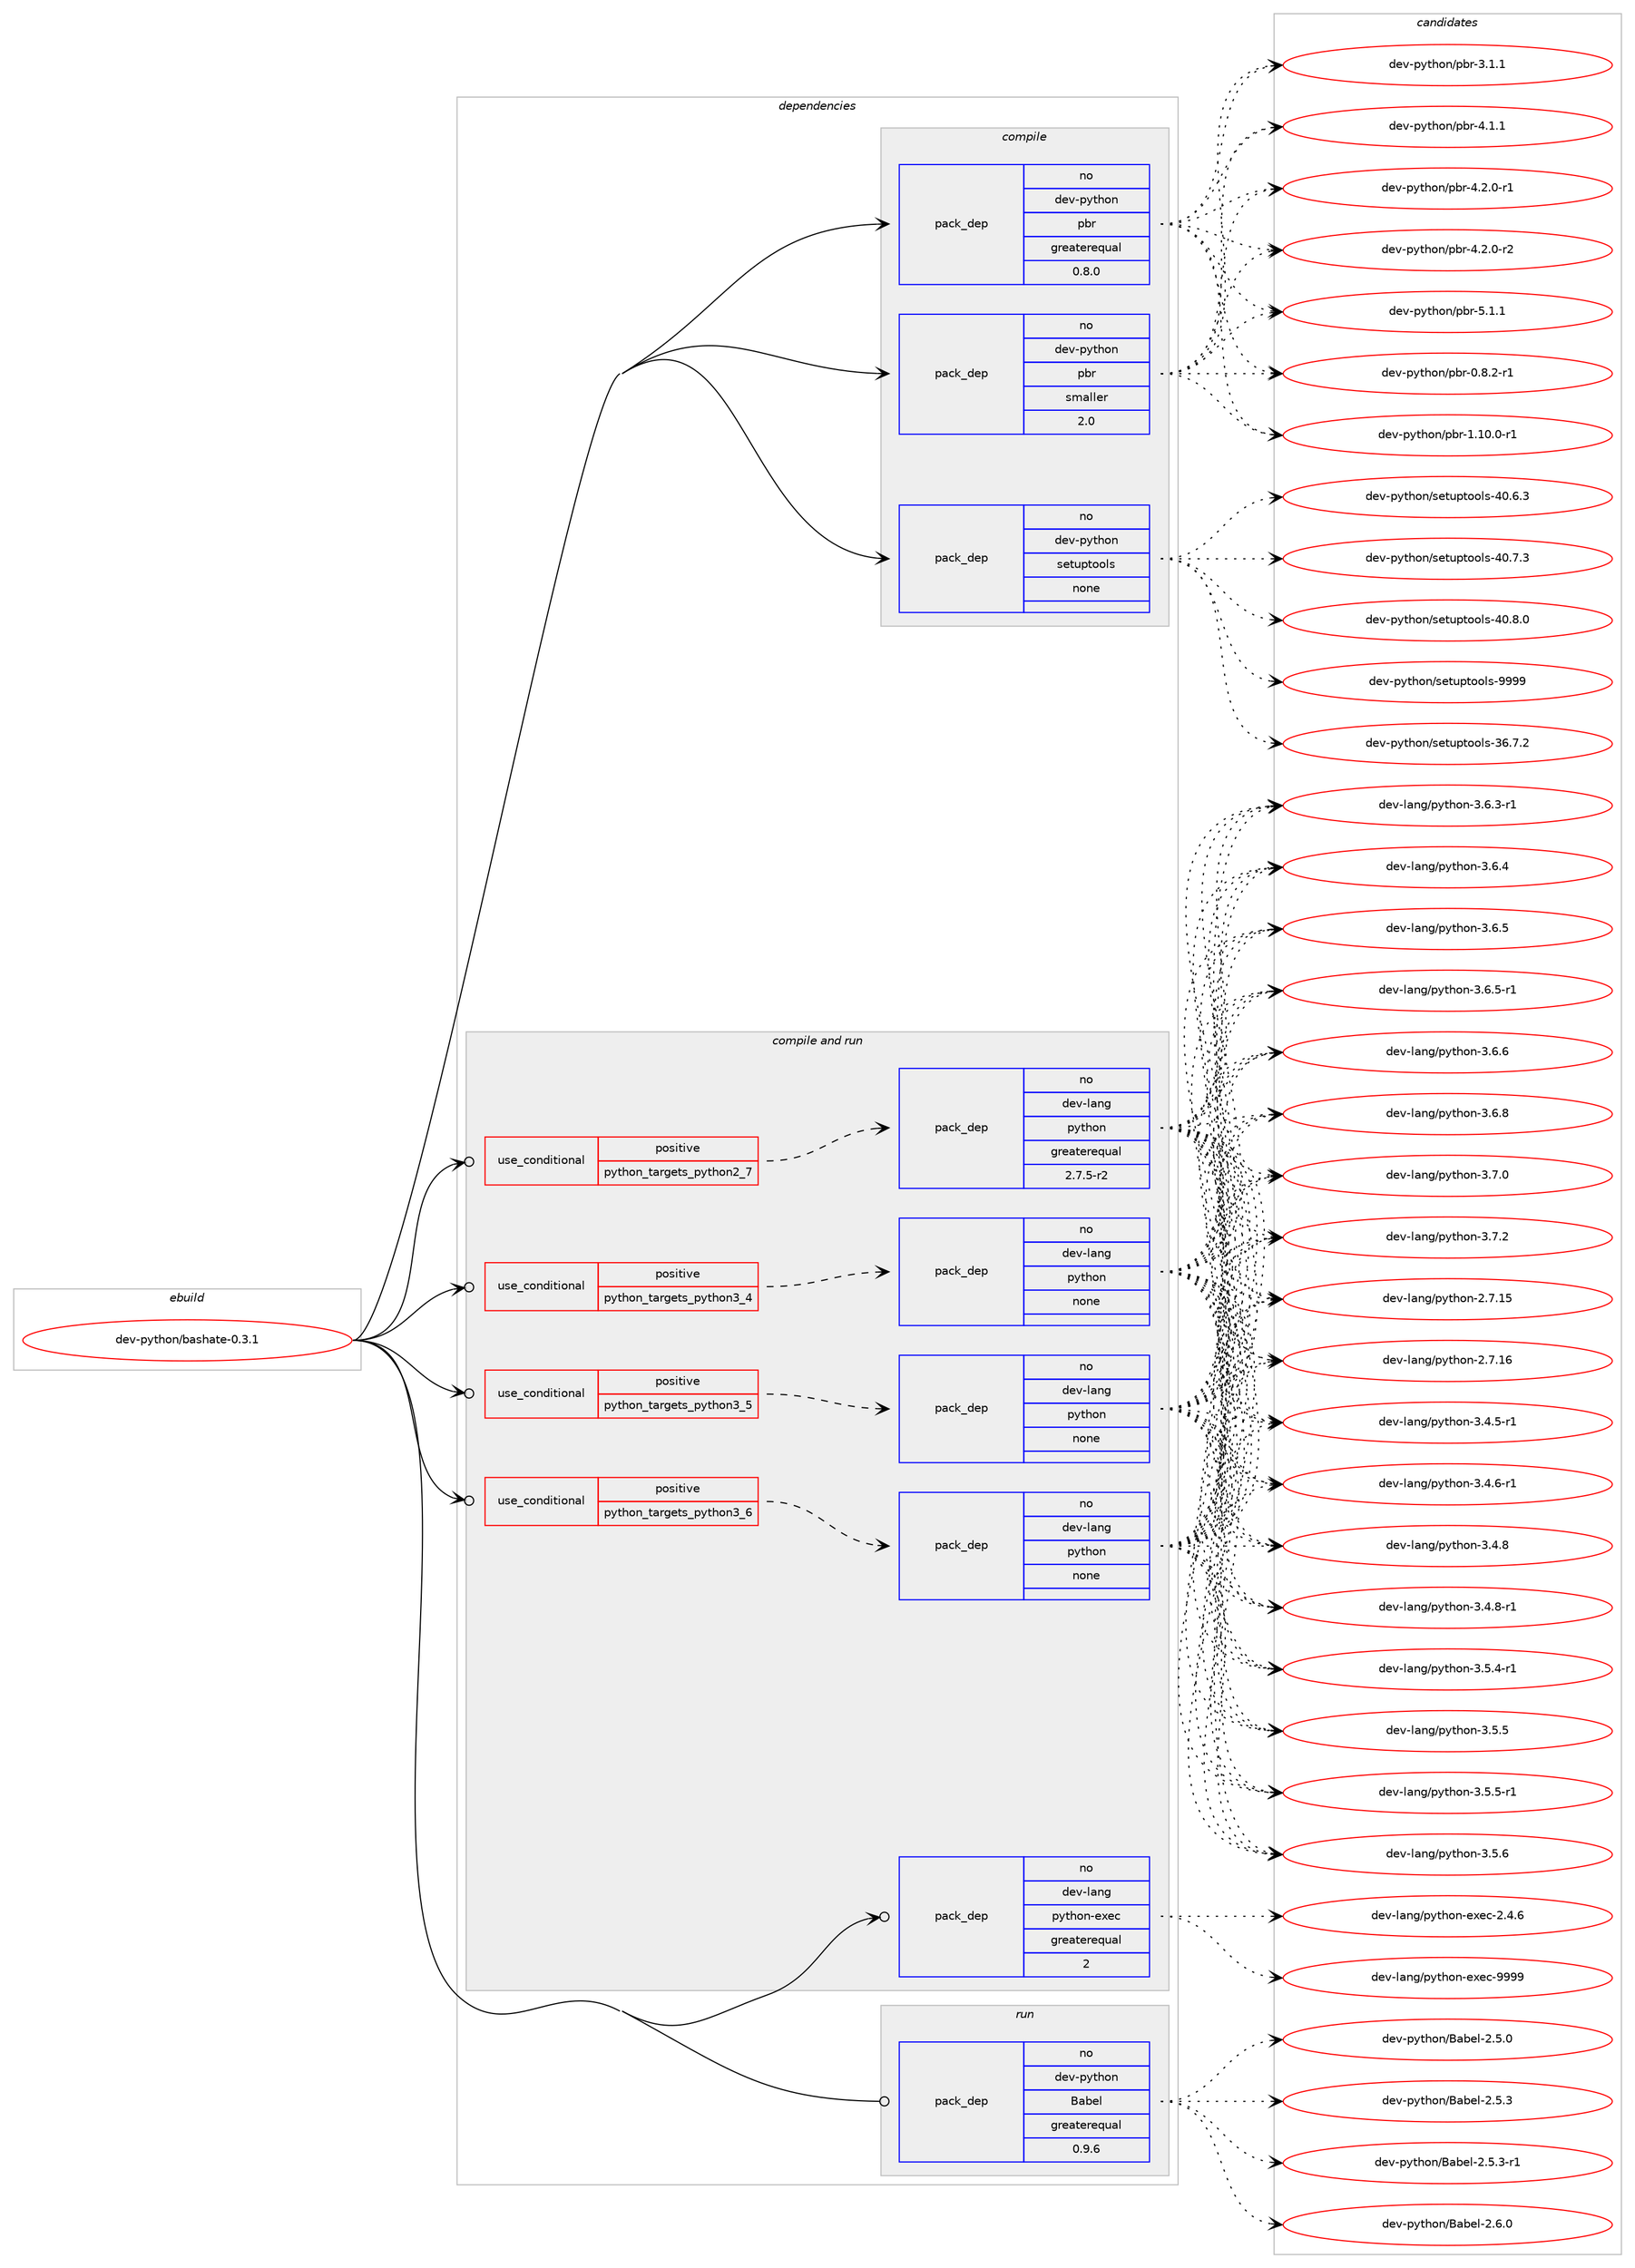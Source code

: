 digraph prolog {

# *************
# Graph options
# *************

newrank=true;
concentrate=true;
compound=true;
graph [rankdir=LR,fontname=Helvetica,fontsize=10,ranksep=1.5];#, ranksep=2.5, nodesep=0.2];
edge  [arrowhead=vee];
node  [fontname=Helvetica,fontsize=10];

# **********
# The ebuild
# **********

subgraph cluster_leftcol {
color=gray;
rank=same;
label=<<i>ebuild</i>>;
id [label="dev-python/bashate-0.3.1", color=red, width=4, href="../dev-python/bashate-0.3.1.svg"];
}

# ****************
# The dependencies
# ****************

subgraph cluster_midcol {
color=gray;
label=<<i>dependencies</i>>;
subgraph cluster_compile {
fillcolor="#eeeeee";
style=filled;
label=<<i>compile</i>>;
subgraph pack1005907 {
dependency1400628 [label=<<TABLE BORDER="0" CELLBORDER="1" CELLSPACING="0" CELLPADDING="4" WIDTH="220"><TR><TD ROWSPAN="6" CELLPADDING="30">pack_dep</TD></TR><TR><TD WIDTH="110">no</TD></TR><TR><TD>dev-python</TD></TR><TR><TD>pbr</TD></TR><TR><TD>greaterequal</TD></TR><TR><TD>0.8.0</TD></TR></TABLE>>, shape=none, color=blue];
}
id:e -> dependency1400628:w [weight=20,style="solid",arrowhead="vee"];
subgraph pack1005908 {
dependency1400629 [label=<<TABLE BORDER="0" CELLBORDER="1" CELLSPACING="0" CELLPADDING="4" WIDTH="220"><TR><TD ROWSPAN="6" CELLPADDING="30">pack_dep</TD></TR><TR><TD WIDTH="110">no</TD></TR><TR><TD>dev-python</TD></TR><TR><TD>pbr</TD></TR><TR><TD>smaller</TD></TR><TR><TD>2.0</TD></TR></TABLE>>, shape=none, color=blue];
}
id:e -> dependency1400629:w [weight=20,style="solid",arrowhead="vee"];
subgraph pack1005909 {
dependency1400630 [label=<<TABLE BORDER="0" CELLBORDER="1" CELLSPACING="0" CELLPADDING="4" WIDTH="220"><TR><TD ROWSPAN="6" CELLPADDING="30">pack_dep</TD></TR><TR><TD WIDTH="110">no</TD></TR><TR><TD>dev-python</TD></TR><TR><TD>setuptools</TD></TR><TR><TD>none</TD></TR><TR><TD></TD></TR></TABLE>>, shape=none, color=blue];
}
id:e -> dependency1400630:w [weight=20,style="solid",arrowhead="vee"];
}
subgraph cluster_compileandrun {
fillcolor="#eeeeee";
style=filled;
label=<<i>compile and run</i>>;
subgraph cond371494 {
dependency1400631 [label=<<TABLE BORDER="0" CELLBORDER="1" CELLSPACING="0" CELLPADDING="4"><TR><TD ROWSPAN="3" CELLPADDING="10">use_conditional</TD></TR><TR><TD>positive</TD></TR><TR><TD>python_targets_python2_7</TD></TR></TABLE>>, shape=none, color=red];
subgraph pack1005910 {
dependency1400632 [label=<<TABLE BORDER="0" CELLBORDER="1" CELLSPACING="0" CELLPADDING="4" WIDTH="220"><TR><TD ROWSPAN="6" CELLPADDING="30">pack_dep</TD></TR><TR><TD WIDTH="110">no</TD></TR><TR><TD>dev-lang</TD></TR><TR><TD>python</TD></TR><TR><TD>greaterequal</TD></TR><TR><TD>2.7.5-r2</TD></TR></TABLE>>, shape=none, color=blue];
}
dependency1400631:e -> dependency1400632:w [weight=20,style="dashed",arrowhead="vee"];
}
id:e -> dependency1400631:w [weight=20,style="solid",arrowhead="odotvee"];
subgraph cond371495 {
dependency1400633 [label=<<TABLE BORDER="0" CELLBORDER="1" CELLSPACING="0" CELLPADDING="4"><TR><TD ROWSPAN="3" CELLPADDING="10">use_conditional</TD></TR><TR><TD>positive</TD></TR><TR><TD>python_targets_python3_4</TD></TR></TABLE>>, shape=none, color=red];
subgraph pack1005911 {
dependency1400634 [label=<<TABLE BORDER="0" CELLBORDER="1" CELLSPACING="0" CELLPADDING="4" WIDTH="220"><TR><TD ROWSPAN="6" CELLPADDING="30">pack_dep</TD></TR><TR><TD WIDTH="110">no</TD></TR><TR><TD>dev-lang</TD></TR><TR><TD>python</TD></TR><TR><TD>none</TD></TR><TR><TD></TD></TR></TABLE>>, shape=none, color=blue];
}
dependency1400633:e -> dependency1400634:w [weight=20,style="dashed",arrowhead="vee"];
}
id:e -> dependency1400633:w [weight=20,style="solid",arrowhead="odotvee"];
subgraph cond371496 {
dependency1400635 [label=<<TABLE BORDER="0" CELLBORDER="1" CELLSPACING="0" CELLPADDING="4"><TR><TD ROWSPAN="3" CELLPADDING="10">use_conditional</TD></TR><TR><TD>positive</TD></TR><TR><TD>python_targets_python3_5</TD></TR></TABLE>>, shape=none, color=red];
subgraph pack1005912 {
dependency1400636 [label=<<TABLE BORDER="0" CELLBORDER="1" CELLSPACING="0" CELLPADDING="4" WIDTH="220"><TR><TD ROWSPAN="6" CELLPADDING="30">pack_dep</TD></TR><TR><TD WIDTH="110">no</TD></TR><TR><TD>dev-lang</TD></TR><TR><TD>python</TD></TR><TR><TD>none</TD></TR><TR><TD></TD></TR></TABLE>>, shape=none, color=blue];
}
dependency1400635:e -> dependency1400636:w [weight=20,style="dashed",arrowhead="vee"];
}
id:e -> dependency1400635:w [weight=20,style="solid",arrowhead="odotvee"];
subgraph cond371497 {
dependency1400637 [label=<<TABLE BORDER="0" CELLBORDER="1" CELLSPACING="0" CELLPADDING="4"><TR><TD ROWSPAN="3" CELLPADDING="10">use_conditional</TD></TR><TR><TD>positive</TD></TR><TR><TD>python_targets_python3_6</TD></TR></TABLE>>, shape=none, color=red];
subgraph pack1005913 {
dependency1400638 [label=<<TABLE BORDER="0" CELLBORDER="1" CELLSPACING="0" CELLPADDING="4" WIDTH="220"><TR><TD ROWSPAN="6" CELLPADDING="30">pack_dep</TD></TR><TR><TD WIDTH="110">no</TD></TR><TR><TD>dev-lang</TD></TR><TR><TD>python</TD></TR><TR><TD>none</TD></TR><TR><TD></TD></TR></TABLE>>, shape=none, color=blue];
}
dependency1400637:e -> dependency1400638:w [weight=20,style="dashed",arrowhead="vee"];
}
id:e -> dependency1400637:w [weight=20,style="solid",arrowhead="odotvee"];
subgraph pack1005914 {
dependency1400639 [label=<<TABLE BORDER="0" CELLBORDER="1" CELLSPACING="0" CELLPADDING="4" WIDTH="220"><TR><TD ROWSPAN="6" CELLPADDING="30">pack_dep</TD></TR><TR><TD WIDTH="110">no</TD></TR><TR><TD>dev-lang</TD></TR><TR><TD>python-exec</TD></TR><TR><TD>greaterequal</TD></TR><TR><TD>2</TD></TR></TABLE>>, shape=none, color=blue];
}
id:e -> dependency1400639:w [weight=20,style="solid",arrowhead="odotvee"];
}
subgraph cluster_run {
fillcolor="#eeeeee";
style=filled;
label=<<i>run</i>>;
subgraph pack1005915 {
dependency1400640 [label=<<TABLE BORDER="0" CELLBORDER="1" CELLSPACING="0" CELLPADDING="4" WIDTH="220"><TR><TD ROWSPAN="6" CELLPADDING="30">pack_dep</TD></TR><TR><TD WIDTH="110">no</TD></TR><TR><TD>dev-python</TD></TR><TR><TD>Babel</TD></TR><TR><TD>greaterequal</TD></TR><TR><TD>0.9.6</TD></TR></TABLE>>, shape=none, color=blue];
}
id:e -> dependency1400640:w [weight=20,style="solid",arrowhead="odot"];
}
}

# **************
# The candidates
# **************

subgraph cluster_choices {
rank=same;
color=gray;
label=<<i>candidates</i>>;

subgraph choice1005907 {
color=black;
nodesep=1;
choice1001011184511212111610411111047112981144548465646504511449 [label="dev-python/pbr-0.8.2-r1", color=red, width=4,href="../dev-python/pbr-0.8.2-r1.svg"];
choice100101118451121211161041111104711298114454946494846484511449 [label="dev-python/pbr-1.10.0-r1", color=red, width=4,href="../dev-python/pbr-1.10.0-r1.svg"];
choice100101118451121211161041111104711298114455146494649 [label="dev-python/pbr-3.1.1", color=red, width=4,href="../dev-python/pbr-3.1.1.svg"];
choice100101118451121211161041111104711298114455246494649 [label="dev-python/pbr-4.1.1", color=red, width=4,href="../dev-python/pbr-4.1.1.svg"];
choice1001011184511212111610411111047112981144552465046484511449 [label="dev-python/pbr-4.2.0-r1", color=red, width=4,href="../dev-python/pbr-4.2.0-r1.svg"];
choice1001011184511212111610411111047112981144552465046484511450 [label="dev-python/pbr-4.2.0-r2", color=red, width=4,href="../dev-python/pbr-4.2.0-r2.svg"];
choice100101118451121211161041111104711298114455346494649 [label="dev-python/pbr-5.1.1", color=red, width=4,href="../dev-python/pbr-5.1.1.svg"];
dependency1400628:e -> choice1001011184511212111610411111047112981144548465646504511449:w [style=dotted,weight="100"];
dependency1400628:e -> choice100101118451121211161041111104711298114454946494846484511449:w [style=dotted,weight="100"];
dependency1400628:e -> choice100101118451121211161041111104711298114455146494649:w [style=dotted,weight="100"];
dependency1400628:e -> choice100101118451121211161041111104711298114455246494649:w [style=dotted,weight="100"];
dependency1400628:e -> choice1001011184511212111610411111047112981144552465046484511449:w [style=dotted,weight="100"];
dependency1400628:e -> choice1001011184511212111610411111047112981144552465046484511450:w [style=dotted,weight="100"];
dependency1400628:e -> choice100101118451121211161041111104711298114455346494649:w [style=dotted,weight="100"];
}
subgraph choice1005908 {
color=black;
nodesep=1;
choice1001011184511212111610411111047112981144548465646504511449 [label="dev-python/pbr-0.8.2-r1", color=red, width=4,href="../dev-python/pbr-0.8.2-r1.svg"];
choice100101118451121211161041111104711298114454946494846484511449 [label="dev-python/pbr-1.10.0-r1", color=red, width=4,href="../dev-python/pbr-1.10.0-r1.svg"];
choice100101118451121211161041111104711298114455146494649 [label="dev-python/pbr-3.1.1", color=red, width=4,href="../dev-python/pbr-3.1.1.svg"];
choice100101118451121211161041111104711298114455246494649 [label="dev-python/pbr-4.1.1", color=red, width=4,href="../dev-python/pbr-4.1.1.svg"];
choice1001011184511212111610411111047112981144552465046484511449 [label="dev-python/pbr-4.2.0-r1", color=red, width=4,href="../dev-python/pbr-4.2.0-r1.svg"];
choice1001011184511212111610411111047112981144552465046484511450 [label="dev-python/pbr-4.2.0-r2", color=red, width=4,href="../dev-python/pbr-4.2.0-r2.svg"];
choice100101118451121211161041111104711298114455346494649 [label="dev-python/pbr-5.1.1", color=red, width=4,href="../dev-python/pbr-5.1.1.svg"];
dependency1400629:e -> choice1001011184511212111610411111047112981144548465646504511449:w [style=dotted,weight="100"];
dependency1400629:e -> choice100101118451121211161041111104711298114454946494846484511449:w [style=dotted,weight="100"];
dependency1400629:e -> choice100101118451121211161041111104711298114455146494649:w [style=dotted,weight="100"];
dependency1400629:e -> choice100101118451121211161041111104711298114455246494649:w [style=dotted,weight="100"];
dependency1400629:e -> choice1001011184511212111610411111047112981144552465046484511449:w [style=dotted,weight="100"];
dependency1400629:e -> choice1001011184511212111610411111047112981144552465046484511450:w [style=dotted,weight="100"];
dependency1400629:e -> choice100101118451121211161041111104711298114455346494649:w [style=dotted,weight="100"];
}
subgraph choice1005909 {
color=black;
nodesep=1;
choice100101118451121211161041111104711510111611711211611111110811545515446554650 [label="dev-python/setuptools-36.7.2", color=red, width=4,href="../dev-python/setuptools-36.7.2.svg"];
choice100101118451121211161041111104711510111611711211611111110811545524846544651 [label="dev-python/setuptools-40.6.3", color=red, width=4,href="../dev-python/setuptools-40.6.3.svg"];
choice100101118451121211161041111104711510111611711211611111110811545524846554651 [label="dev-python/setuptools-40.7.3", color=red, width=4,href="../dev-python/setuptools-40.7.3.svg"];
choice100101118451121211161041111104711510111611711211611111110811545524846564648 [label="dev-python/setuptools-40.8.0", color=red, width=4,href="../dev-python/setuptools-40.8.0.svg"];
choice10010111845112121116104111110471151011161171121161111111081154557575757 [label="dev-python/setuptools-9999", color=red, width=4,href="../dev-python/setuptools-9999.svg"];
dependency1400630:e -> choice100101118451121211161041111104711510111611711211611111110811545515446554650:w [style=dotted,weight="100"];
dependency1400630:e -> choice100101118451121211161041111104711510111611711211611111110811545524846544651:w [style=dotted,weight="100"];
dependency1400630:e -> choice100101118451121211161041111104711510111611711211611111110811545524846554651:w [style=dotted,weight="100"];
dependency1400630:e -> choice100101118451121211161041111104711510111611711211611111110811545524846564648:w [style=dotted,weight="100"];
dependency1400630:e -> choice10010111845112121116104111110471151011161171121161111111081154557575757:w [style=dotted,weight="100"];
}
subgraph choice1005910 {
color=black;
nodesep=1;
choice10010111845108971101034711212111610411111045504655464953 [label="dev-lang/python-2.7.15", color=red, width=4,href="../dev-lang/python-2.7.15.svg"];
choice10010111845108971101034711212111610411111045504655464954 [label="dev-lang/python-2.7.16", color=red, width=4,href="../dev-lang/python-2.7.16.svg"];
choice1001011184510897110103471121211161041111104551465246534511449 [label="dev-lang/python-3.4.5-r1", color=red, width=4,href="../dev-lang/python-3.4.5-r1.svg"];
choice1001011184510897110103471121211161041111104551465246544511449 [label="dev-lang/python-3.4.6-r1", color=red, width=4,href="../dev-lang/python-3.4.6-r1.svg"];
choice100101118451089711010347112121116104111110455146524656 [label="dev-lang/python-3.4.8", color=red, width=4,href="../dev-lang/python-3.4.8.svg"];
choice1001011184510897110103471121211161041111104551465246564511449 [label="dev-lang/python-3.4.8-r1", color=red, width=4,href="../dev-lang/python-3.4.8-r1.svg"];
choice1001011184510897110103471121211161041111104551465346524511449 [label="dev-lang/python-3.5.4-r1", color=red, width=4,href="../dev-lang/python-3.5.4-r1.svg"];
choice100101118451089711010347112121116104111110455146534653 [label="dev-lang/python-3.5.5", color=red, width=4,href="../dev-lang/python-3.5.5.svg"];
choice1001011184510897110103471121211161041111104551465346534511449 [label="dev-lang/python-3.5.5-r1", color=red, width=4,href="../dev-lang/python-3.5.5-r1.svg"];
choice100101118451089711010347112121116104111110455146534654 [label="dev-lang/python-3.5.6", color=red, width=4,href="../dev-lang/python-3.5.6.svg"];
choice1001011184510897110103471121211161041111104551465446514511449 [label="dev-lang/python-3.6.3-r1", color=red, width=4,href="../dev-lang/python-3.6.3-r1.svg"];
choice100101118451089711010347112121116104111110455146544652 [label="dev-lang/python-3.6.4", color=red, width=4,href="../dev-lang/python-3.6.4.svg"];
choice100101118451089711010347112121116104111110455146544653 [label="dev-lang/python-3.6.5", color=red, width=4,href="../dev-lang/python-3.6.5.svg"];
choice1001011184510897110103471121211161041111104551465446534511449 [label="dev-lang/python-3.6.5-r1", color=red, width=4,href="../dev-lang/python-3.6.5-r1.svg"];
choice100101118451089711010347112121116104111110455146544654 [label="dev-lang/python-3.6.6", color=red, width=4,href="../dev-lang/python-3.6.6.svg"];
choice100101118451089711010347112121116104111110455146544656 [label="dev-lang/python-3.6.8", color=red, width=4,href="../dev-lang/python-3.6.8.svg"];
choice100101118451089711010347112121116104111110455146554648 [label="dev-lang/python-3.7.0", color=red, width=4,href="../dev-lang/python-3.7.0.svg"];
choice100101118451089711010347112121116104111110455146554650 [label="dev-lang/python-3.7.2", color=red, width=4,href="../dev-lang/python-3.7.2.svg"];
dependency1400632:e -> choice10010111845108971101034711212111610411111045504655464953:w [style=dotted,weight="100"];
dependency1400632:e -> choice10010111845108971101034711212111610411111045504655464954:w [style=dotted,weight="100"];
dependency1400632:e -> choice1001011184510897110103471121211161041111104551465246534511449:w [style=dotted,weight="100"];
dependency1400632:e -> choice1001011184510897110103471121211161041111104551465246544511449:w [style=dotted,weight="100"];
dependency1400632:e -> choice100101118451089711010347112121116104111110455146524656:w [style=dotted,weight="100"];
dependency1400632:e -> choice1001011184510897110103471121211161041111104551465246564511449:w [style=dotted,weight="100"];
dependency1400632:e -> choice1001011184510897110103471121211161041111104551465346524511449:w [style=dotted,weight="100"];
dependency1400632:e -> choice100101118451089711010347112121116104111110455146534653:w [style=dotted,weight="100"];
dependency1400632:e -> choice1001011184510897110103471121211161041111104551465346534511449:w [style=dotted,weight="100"];
dependency1400632:e -> choice100101118451089711010347112121116104111110455146534654:w [style=dotted,weight="100"];
dependency1400632:e -> choice1001011184510897110103471121211161041111104551465446514511449:w [style=dotted,weight="100"];
dependency1400632:e -> choice100101118451089711010347112121116104111110455146544652:w [style=dotted,weight="100"];
dependency1400632:e -> choice100101118451089711010347112121116104111110455146544653:w [style=dotted,weight="100"];
dependency1400632:e -> choice1001011184510897110103471121211161041111104551465446534511449:w [style=dotted,weight="100"];
dependency1400632:e -> choice100101118451089711010347112121116104111110455146544654:w [style=dotted,weight="100"];
dependency1400632:e -> choice100101118451089711010347112121116104111110455146544656:w [style=dotted,weight="100"];
dependency1400632:e -> choice100101118451089711010347112121116104111110455146554648:w [style=dotted,weight="100"];
dependency1400632:e -> choice100101118451089711010347112121116104111110455146554650:w [style=dotted,weight="100"];
}
subgraph choice1005911 {
color=black;
nodesep=1;
choice10010111845108971101034711212111610411111045504655464953 [label="dev-lang/python-2.7.15", color=red, width=4,href="../dev-lang/python-2.7.15.svg"];
choice10010111845108971101034711212111610411111045504655464954 [label="dev-lang/python-2.7.16", color=red, width=4,href="../dev-lang/python-2.7.16.svg"];
choice1001011184510897110103471121211161041111104551465246534511449 [label="dev-lang/python-3.4.5-r1", color=red, width=4,href="../dev-lang/python-3.4.5-r1.svg"];
choice1001011184510897110103471121211161041111104551465246544511449 [label="dev-lang/python-3.4.6-r1", color=red, width=4,href="../dev-lang/python-3.4.6-r1.svg"];
choice100101118451089711010347112121116104111110455146524656 [label="dev-lang/python-3.4.8", color=red, width=4,href="../dev-lang/python-3.4.8.svg"];
choice1001011184510897110103471121211161041111104551465246564511449 [label="dev-lang/python-3.4.8-r1", color=red, width=4,href="../dev-lang/python-3.4.8-r1.svg"];
choice1001011184510897110103471121211161041111104551465346524511449 [label="dev-lang/python-3.5.4-r1", color=red, width=4,href="../dev-lang/python-3.5.4-r1.svg"];
choice100101118451089711010347112121116104111110455146534653 [label="dev-lang/python-3.5.5", color=red, width=4,href="../dev-lang/python-3.5.5.svg"];
choice1001011184510897110103471121211161041111104551465346534511449 [label="dev-lang/python-3.5.5-r1", color=red, width=4,href="../dev-lang/python-3.5.5-r1.svg"];
choice100101118451089711010347112121116104111110455146534654 [label="dev-lang/python-3.5.6", color=red, width=4,href="../dev-lang/python-3.5.6.svg"];
choice1001011184510897110103471121211161041111104551465446514511449 [label="dev-lang/python-3.6.3-r1", color=red, width=4,href="../dev-lang/python-3.6.3-r1.svg"];
choice100101118451089711010347112121116104111110455146544652 [label="dev-lang/python-3.6.4", color=red, width=4,href="../dev-lang/python-3.6.4.svg"];
choice100101118451089711010347112121116104111110455146544653 [label="dev-lang/python-3.6.5", color=red, width=4,href="../dev-lang/python-3.6.5.svg"];
choice1001011184510897110103471121211161041111104551465446534511449 [label="dev-lang/python-3.6.5-r1", color=red, width=4,href="../dev-lang/python-3.6.5-r1.svg"];
choice100101118451089711010347112121116104111110455146544654 [label="dev-lang/python-3.6.6", color=red, width=4,href="../dev-lang/python-3.6.6.svg"];
choice100101118451089711010347112121116104111110455146544656 [label="dev-lang/python-3.6.8", color=red, width=4,href="../dev-lang/python-3.6.8.svg"];
choice100101118451089711010347112121116104111110455146554648 [label="dev-lang/python-3.7.0", color=red, width=4,href="../dev-lang/python-3.7.0.svg"];
choice100101118451089711010347112121116104111110455146554650 [label="dev-lang/python-3.7.2", color=red, width=4,href="../dev-lang/python-3.7.2.svg"];
dependency1400634:e -> choice10010111845108971101034711212111610411111045504655464953:w [style=dotted,weight="100"];
dependency1400634:e -> choice10010111845108971101034711212111610411111045504655464954:w [style=dotted,weight="100"];
dependency1400634:e -> choice1001011184510897110103471121211161041111104551465246534511449:w [style=dotted,weight="100"];
dependency1400634:e -> choice1001011184510897110103471121211161041111104551465246544511449:w [style=dotted,weight="100"];
dependency1400634:e -> choice100101118451089711010347112121116104111110455146524656:w [style=dotted,weight="100"];
dependency1400634:e -> choice1001011184510897110103471121211161041111104551465246564511449:w [style=dotted,weight="100"];
dependency1400634:e -> choice1001011184510897110103471121211161041111104551465346524511449:w [style=dotted,weight="100"];
dependency1400634:e -> choice100101118451089711010347112121116104111110455146534653:w [style=dotted,weight="100"];
dependency1400634:e -> choice1001011184510897110103471121211161041111104551465346534511449:w [style=dotted,weight="100"];
dependency1400634:e -> choice100101118451089711010347112121116104111110455146534654:w [style=dotted,weight="100"];
dependency1400634:e -> choice1001011184510897110103471121211161041111104551465446514511449:w [style=dotted,weight="100"];
dependency1400634:e -> choice100101118451089711010347112121116104111110455146544652:w [style=dotted,weight="100"];
dependency1400634:e -> choice100101118451089711010347112121116104111110455146544653:w [style=dotted,weight="100"];
dependency1400634:e -> choice1001011184510897110103471121211161041111104551465446534511449:w [style=dotted,weight="100"];
dependency1400634:e -> choice100101118451089711010347112121116104111110455146544654:w [style=dotted,weight="100"];
dependency1400634:e -> choice100101118451089711010347112121116104111110455146544656:w [style=dotted,weight="100"];
dependency1400634:e -> choice100101118451089711010347112121116104111110455146554648:w [style=dotted,weight="100"];
dependency1400634:e -> choice100101118451089711010347112121116104111110455146554650:w [style=dotted,weight="100"];
}
subgraph choice1005912 {
color=black;
nodesep=1;
choice10010111845108971101034711212111610411111045504655464953 [label="dev-lang/python-2.7.15", color=red, width=4,href="../dev-lang/python-2.7.15.svg"];
choice10010111845108971101034711212111610411111045504655464954 [label="dev-lang/python-2.7.16", color=red, width=4,href="../dev-lang/python-2.7.16.svg"];
choice1001011184510897110103471121211161041111104551465246534511449 [label="dev-lang/python-3.4.5-r1", color=red, width=4,href="../dev-lang/python-3.4.5-r1.svg"];
choice1001011184510897110103471121211161041111104551465246544511449 [label="dev-lang/python-3.4.6-r1", color=red, width=4,href="../dev-lang/python-3.4.6-r1.svg"];
choice100101118451089711010347112121116104111110455146524656 [label="dev-lang/python-3.4.8", color=red, width=4,href="../dev-lang/python-3.4.8.svg"];
choice1001011184510897110103471121211161041111104551465246564511449 [label="dev-lang/python-3.4.8-r1", color=red, width=4,href="../dev-lang/python-3.4.8-r1.svg"];
choice1001011184510897110103471121211161041111104551465346524511449 [label="dev-lang/python-3.5.4-r1", color=red, width=4,href="../dev-lang/python-3.5.4-r1.svg"];
choice100101118451089711010347112121116104111110455146534653 [label="dev-lang/python-3.5.5", color=red, width=4,href="../dev-lang/python-3.5.5.svg"];
choice1001011184510897110103471121211161041111104551465346534511449 [label="dev-lang/python-3.5.5-r1", color=red, width=4,href="../dev-lang/python-3.5.5-r1.svg"];
choice100101118451089711010347112121116104111110455146534654 [label="dev-lang/python-3.5.6", color=red, width=4,href="../dev-lang/python-3.5.6.svg"];
choice1001011184510897110103471121211161041111104551465446514511449 [label="dev-lang/python-3.6.3-r1", color=red, width=4,href="../dev-lang/python-3.6.3-r1.svg"];
choice100101118451089711010347112121116104111110455146544652 [label="dev-lang/python-3.6.4", color=red, width=4,href="../dev-lang/python-3.6.4.svg"];
choice100101118451089711010347112121116104111110455146544653 [label="dev-lang/python-3.6.5", color=red, width=4,href="../dev-lang/python-3.6.5.svg"];
choice1001011184510897110103471121211161041111104551465446534511449 [label="dev-lang/python-3.6.5-r1", color=red, width=4,href="../dev-lang/python-3.6.5-r1.svg"];
choice100101118451089711010347112121116104111110455146544654 [label="dev-lang/python-3.6.6", color=red, width=4,href="../dev-lang/python-3.6.6.svg"];
choice100101118451089711010347112121116104111110455146544656 [label="dev-lang/python-3.6.8", color=red, width=4,href="../dev-lang/python-3.6.8.svg"];
choice100101118451089711010347112121116104111110455146554648 [label="dev-lang/python-3.7.0", color=red, width=4,href="../dev-lang/python-3.7.0.svg"];
choice100101118451089711010347112121116104111110455146554650 [label="dev-lang/python-3.7.2", color=red, width=4,href="../dev-lang/python-3.7.2.svg"];
dependency1400636:e -> choice10010111845108971101034711212111610411111045504655464953:w [style=dotted,weight="100"];
dependency1400636:e -> choice10010111845108971101034711212111610411111045504655464954:w [style=dotted,weight="100"];
dependency1400636:e -> choice1001011184510897110103471121211161041111104551465246534511449:w [style=dotted,weight="100"];
dependency1400636:e -> choice1001011184510897110103471121211161041111104551465246544511449:w [style=dotted,weight="100"];
dependency1400636:e -> choice100101118451089711010347112121116104111110455146524656:w [style=dotted,weight="100"];
dependency1400636:e -> choice1001011184510897110103471121211161041111104551465246564511449:w [style=dotted,weight="100"];
dependency1400636:e -> choice1001011184510897110103471121211161041111104551465346524511449:w [style=dotted,weight="100"];
dependency1400636:e -> choice100101118451089711010347112121116104111110455146534653:w [style=dotted,weight="100"];
dependency1400636:e -> choice1001011184510897110103471121211161041111104551465346534511449:w [style=dotted,weight="100"];
dependency1400636:e -> choice100101118451089711010347112121116104111110455146534654:w [style=dotted,weight="100"];
dependency1400636:e -> choice1001011184510897110103471121211161041111104551465446514511449:w [style=dotted,weight="100"];
dependency1400636:e -> choice100101118451089711010347112121116104111110455146544652:w [style=dotted,weight="100"];
dependency1400636:e -> choice100101118451089711010347112121116104111110455146544653:w [style=dotted,weight="100"];
dependency1400636:e -> choice1001011184510897110103471121211161041111104551465446534511449:w [style=dotted,weight="100"];
dependency1400636:e -> choice100101118451089711010347112121116104111110455146544654:w [style=dotted,weight="100"];
dependency1400636:e -> choice100101118451089711010347112121116104111110455146544656:w [style=dotted,weight="100"];
dependency1400636:e -> choice100101118451089711010347112121116104111110455146554648:w [style=dotted,weight="100"];
dependency1400636:e -> choice100101118451089711010347112121116104111110455146554650:w [style=dotted,weight="100"];
}
subgraph choice1005913 {
color=black;
nodesep=1;
choice10010111845108971101034711212111610411111045504655464953 [label="dev-lang/python-2.7.15", color=red, width=4,href="../dev-lang/python-2.7.15.svg"];
choice10010111845108971101034711212111610411111045504655464954 [label="dev-lang/python-2.7.16", color=red, width=4,href="../dev-lang/python-2.7.16.svg"];
choice1001011184510897110103471121211161041111104551465246534511449 [label="dev-lang/python-3.4.5-r1", color=red, width=4,href="../dev-lang/python-3.4.5-r1.svg"];
choice1001011184510897110103471121211161041111104551465246544511449 [label="dev-lang/python-3.4.6-r1", color=red, width=4,href="../dev-lang/python-3.4.6-r1.svg"];
choice100101118451089711010347112121116104111110455146524656 [label="dev-lang/python-3.4.8", color=red, width=4,href="../dev-lang/python-3.4.8.svg"];
choice1001011184510897110103471121211161041111104551465246564511449 [label="dev-lang/python-3.4.8-r1", color=red, width=4,href="../dev-lang/python-3.4.8-r1.svg"];
choice1001011184510897110103471121211161041111104551465346524511449 [label="dev-lang/python-3.5.4-r1", color=red, width=4,href="../dev-lang/python-3.5.4-r1.svg"];
choice100101118451089711010347112121116104111110455146534653 [label="dev-lang/python-3.5.5", color=red, width=4,href="../dev-lang/python-3.5.5.svg"];
choice1001011184510897110103471121211161041111104551465346534511449 [label="dev-lang/python-3.5.5-r1", color=red, width=4,href="../dev-lang/python-3.5.5-r1.svg"];
choice100101118451089711010347112121116104111110455146534654 [label="dev-lang/python-3.5.6", color=red, width=4,href="../dev-lang/python-3.5.6.svg"];
choice1001011184510897110103471121211161041111104551465446514511449 [label="dev-lang/python-3.6.3-r1", color=red, width=4,href="../dev-lang/python-3.6.3-r1.svg"];
choice100101118451089711010347112121116104111110455146544652 [label="dev-lang/python-3.6.4", color=red, width=4,href="../dev-lang/python-3.6.4.svg"];
choice100101118451089711010347112121116104111110455146544653 [label="dev-lang/python-3.6.5", color=red, width=4,href="../dev-lang/python-3.6.5.svg"];
choice1001011184510897110103471121211161041111104551465446534511449 [label="dev-lang/python-3.6.5-r1", color=red, width=4,href="../dev-lang/python-3.6.5-r1.svg"];
choice100101118451089711010347112121116104111110455146544654 [label="dev-lang/python-3.6.6", color=red, width=4,href="../dev-lang/python-3.6.6.svg"];
choice100101118451089711010347112121116104111110455146544656 [label="dev-lang/python-3.6.8", color=red, width=4,href="../dev-lang/python-3.6.8.svg"];
choice100101118451089711010347112121116104111110455146554648 [label="dev-lang/python-3.7.0", color=red, width=4,href="../dev-lang/python-3.7.0.svg"];
choice100101118451089711010347112121116104111110455146554650 [label="dev-lang/python-3.7.2", color=red, width=4,href="../dev-lang/python-3.7.2.svg"];
dependency1400638:e -> choice10010111845108971101034711212111610411111045504655464953:w [style=dotted,weight="100"];
dependency1400638:e -> choice10010111845108971101034711212111610411111045504655464954:w [style=dotted,weight="100"];
dependency1400638:e -> choice1001011184510897110103471121211161041111104551465246534511449:w [style=dotted,weight="100"];
dependency1400638:e -> choice1001011184510897110103471121211161041111104551465246544511449:w [style=dotted,weight="100"];
dependency1400638:e -> choice100101118451089711010347112121116104111110455146524656:w [style=dotted,weight="100"];
dependency1400638:e -> choice1001011184510897110103471121211161041111104551465246564511449:w [style=dotted,weight="100"];
dependency1400638:e -> choice1001011184510897110103471121211161041111104551465346524511449:w [style=dotted,weight="100"];
dependency1400638:e -> choice100101118451089711010347112121116104111110455146534653:w [style=dotted,weight="100"];
dependency1400638:e -> choice1001011184510897110103471121211161041111104551465346534511449:w [style=dotted,weight="100"];
dependency1400638:e -> choice100101118451089711010347112121116104111110455146534654:w [style=dotted,weight="100"];
dependency1400638:e -> choice1001011184510897110103471121211161041111104551465446514511449:w [style=dotted,weight="100"];
dependency1400638:e -> choice100101118451089711010347112121116104111110455146544652:w [style=dotted,weight="100"];
dependency1400638:e -> choice100101118451089711010347112121116104111110455146544653:w [style=dotted,weight="100"];
dependency1400638:e -> choice1001011184510897110103471121211161041111104551465446534511449:w [style=dotted,weight="100"];
dependency1400638:e -> choice100101118451089711010347112121116104111110455146544654:w [style=dotted,weight="100"];
dependency1400638:e -> choice100101118451089711010347112121116104111110455146544656:w [style=dotted,weight="100"];
dependency1400638:e -> choice100101118451089711010347112121116104111110455146554648:w [style=dotted,weight="100"];
dependency1400638:e -> choice100101118451089711010347112121116104111110455146554650:w [style=dotted,weight="100"];
}
subgraph choice1005914 {
color=black;
nodesep=1;
choice1001011184510897110103471121211161041111104510112010199455046524654 [label="dev-lang/python-exec-2.4.6", color=red, width=4,href="../dev-lang/python-exec-2.4.6.svg"];
choice10010111845108971101034711212111610411111045101120101994557575757 [label="dev-lang/python-exec-9999", color=red, width=4,href="../dev-lang/python-exec-9999.svg"];
dependency1400639:e -> choice1001011184510897110103471121211161041111104510112010199455046524654:w [style=dotted,weight="100"];
dependency1400639:e -> choice10010111845108971101034711212111610411111045101120101994557575757:w [style=dotted,weight="100"];
}
subgraph choice1005915 {
color=black;
nodesep=1;
choice1001011184511212111610411111047669798101108455046534648 [label="dev-python/Babel-2.5.0", color=red, width=4,href="../dev-python/Babel-2.5.0.svg"];
choice1001011184511212111610411111047669798101108455046534651 [label="dev-python/Babel-2.5.3", color=red, width=4,href="../dev-python/Babel-2.5.3.svg"];
choice10010111845112121116104111110476697981011084550465346514511449 [label="dev-python/Babel-2.5.3-r1", color=red, width=4,href="../dev-python/Babel-2.5.3-r1.svg"];
choice1001011184511212111610411111047669798101108455046544648 [label="dev-python/Babel-2.6.0", color=red, width=4,href="../dev-python/Babel-2.6.0.svg"];
dependency1400640:e -> choice1001011184511212111610411111047669798101108455046534648:w [style=dotted,weight="100"];
dependency1400640:e -> choice1001011184511212111610411111047669798101108455046534651:w [style=dotted,weight="100"];
dependency1400640:e -> choice10010111845112121116104111110476697981011084550465346514511449:w [style=dotted,weight="100"];
dependency1400640:e -> choice1001011184511212111610411111047669798101108455046544648:w [style=dotted,weight="100"];
}
}

}
